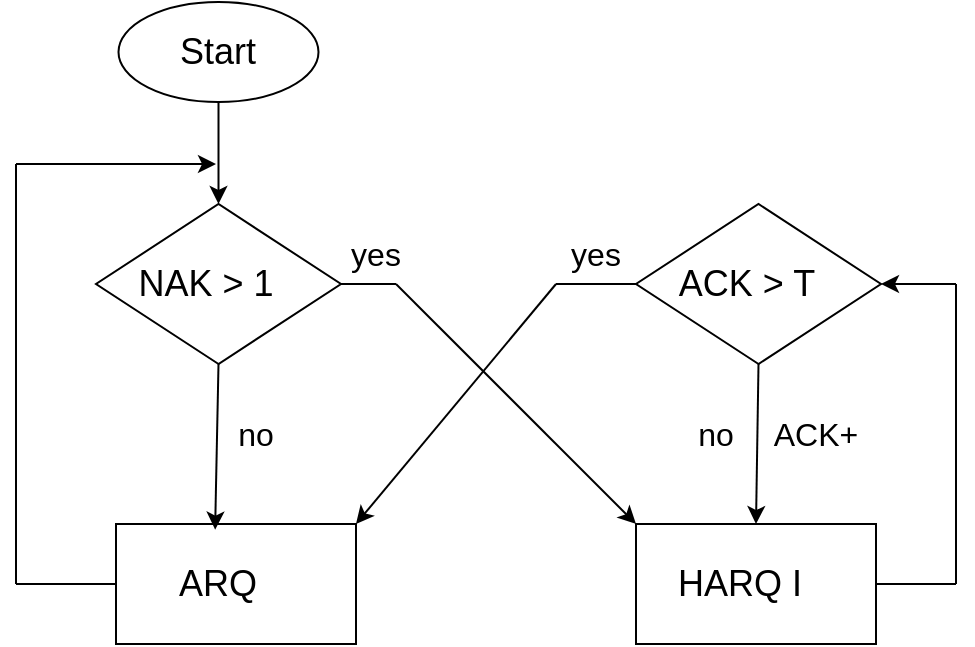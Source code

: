 <mxfile version="24.3.1" type="device">
  <diagram name="Page-1" id="3kXFqYmVT7MMXR0LpHMJ">
    <mxGraphModel dx="1050" dy="522" grid="1" gridSize="10" guides="1" tooltips="1" connect="1" arrows="1" fold="1" page="1" pageScale="1" pageWidth="827" pageHeight="1169" math="0" shadow="0">
      <root>
        <mxCell id="0" />
        <mxCell id="1" parent="0" />
        <mxCell id="W97IgWeE-2R9gTlGN-WU-3" style="edgeStyle=orthogonalEdgeStyle;rounded=0;orthogonalLoop=1;jettySize=auto;html=1;exitX=0.5;exitY=1;exitDx=0;exitDy=0;entryX=0.5;entryY=1;entryDx=0;entryDy=0;" edge="1" parent="1" source="AEikjFfa5bFPjAoqTP7F-1" target="AEikjFfa5bFPjAoqTP7F-2">
          <mxGeometry relative="1" as="geometry" />
        </mxCell>
        <mxCell id="AEikjFfa5bFPjAoqTP7F-1" value="" style="ellipse;whiteSpace=wrap;html=1;" parent="1" vertex="1">
          <mxGeometry x="511.25" y="1129" width="100" height="50" as="geometry" />
        </mxCell>
        <mxCell id="AEikjFfa5bFPjAoqTP7F-2" value="" style="rhombus;whiteSpace=wrap;html=1;direction=west;" parent="1" vertex="1">
          <mxGeometry x="500" y="1230" width="122.5" height="80" as="geometry" />
        </mxCell>
        <mxCell id="AEikjFfa5bFPjAoqTP7F-3" value="" style="rhombus;whiteSpace=wrap;html=1;direction=west;" parent="1" vertex="1">
          <mxGeometry x="770" y="1230" width="122.5" height="80" as="geometry" />
        </mxCell>
        <mxCell id="AEikjFfa5bFPjAoqTP7F-4" value="" style="rounded=0;whiteSpace=wrap;html=1;" parent="1" vertex="1">
          <mxGeometry x="510" y="1390" width="120" height="60" as="geometry" />
        </mxCell>
        <mxCell id="AEikjFfa5bFPjAoqTP7F-5" value="" style="rounded=0;whiteSpace=wrap;html=1;" parent="1" vertex="1">
          <mxGeometry x="770" y="1390" width="120" height="60" as="geometry" />
        </mxCell>
        <mxCell id="AEikjFfa5bFPjAoqTP7F-6" value="" style="endArrow=none;html=1;rounded=0;exitX=0;exitY=0.5;exitDx=0;exitDy=0;" parent="1" source="AEikjFfa5bFPjAoqTP7F-2" edge="1">
          <mxGeometry width="50" height="50" relative="1" as="geometry">
            <mxPoint x="720" y="1310" as="sourcePoint" />
            <mxPoint x="650" y="1270" as="targetPoint" />
          </mxGeometry>
        </mxCell>
        <mxCell id="AEikjFfa5bFPjAoqTP7F-7" value="" style="endArrow=classic;html=1;rounded=0;entryX=0;entryY=0;entryDx=0;entryDy=0;" parent="1" target="AEikjFfa5bFPjAoqTP7F-5" edge="1">
          <mxGeometry width="50" height="50" relative="1" as="geometry">
            <mxPoint x="650" y="1270" as="sourcePoint" />
            <mxPoint x="770" y="1260" as="targetPoint" />
          </mxGeometry>
        </mxCell>
        <mxCell id="AEikjFfa5bFPjAoqTP7F-8" value="" style="endArrow=none;html=1;rounded=0;entryX=1;entryY=0.5;entryDx=0;entryDy=0;" parent="1" target="AEikjFfa5bFPjAoqTP7F-3" edge="1">
          <mxGeometry width="50" height="50" relative="1" as="geometry">
            <mxPoint x="730" y="1270" as="sourcePoint" />
            <mxPoint x="770" y="1260" as="targetPoint" />
          </mxGeometry>
        </mxCell>
        <mxCell id="AEikjFfa5bFPjAoqTP7F-9" value="" style="endArrow=classic;html=1;rounded=0;entryX=1;entryY=0;entryDx=0;entryDy=0;" parent="1" target="AEikjFfa5bFPjAoqTP7F-4" edge="1">
          <mxGeometry width="50" height="50" relative="1" as="geometry">
            <mxPoint x="730" y="1270" as="sourcePoint" />
            <mxPoint x="770" y="1260" as="targetPoint" />
          </mxGeometry>
        </mxCell>
        <mxCell id="AEikjFfa5bFPjAoqTP7F-10" value="" style="endArrow=classic;html=1;rounded=0;exitX=0.5;exitY=0;exitDx=0;exitDy=0;entryX=0.5;entryY=0;entryDx=0;entryDy=0;" parent="1" source="AEikjFfa5bFPjAoqTP7F-3" target="AEikjFfa5bFPjAoqTP7F-5" edge="1">
          <mxGeometry width="50" height="50" relative="1" as="geometry">
            <mxPoint x="720" y="1310" as="sourcePoint" />
            <mxPoint x="770" y="1260" as="targetPoint" />
          </mxGeometry>
        </mxCell>
        <mxCell id="AEikjFfa5bFPjAoqTP7F-11" value="" style="endArrow=classic;html=1;rounded=0;exitX=0.5;exitY=0;exitDx=0;exitDy=0;entryX=0.413;entryY=0.047;entryDx=0;entryDy=0;entryPerimeter=0;" parent="1" source="AEikjFfa5bFPjAoqTP7F-2" target="AEikjFfa5bFPjAoqTP7F-4" edge="1">
          <mxGeometry width="50" height="50" relative="1" as="geometry">
            <mxPoint x="720" y="1310" as="sourcePoint" />
            <mxPoint x="560" y="1400" as="targetPoint" />
          </mxGeometry>
        </mxCell>
        <mxCell id="AEikjFfa5bFPjAoqTP7F-13" value="" style="endArrow=none;html=1;rounded=0;exitX=0;exitY=0.5;exitDx=0;exitDy=0;" parent="1" source="AEikjFfa5bFPjAoqTP7F-4" edge="1">
          <mxGeometry width="50" height="50" relative="1" as="geometry">
            <mxPoint x="720" y="1310" as="sourcePoint" />
            <mxPoint x="460" y="1420" as="targetPoint" />
          </mxGeometry>
        </mxCell>
        <mxCell id="AEikjFfa5bFPjAoqTP7F-14" value="" style="endArrow=none;html=1;rounded=0;" parent="1" edge="1">
          <mxGeometry width="50" height="50" relative="1" as="geometry">
            <mxPoint x="460" y="1420" as="sourcePoint" />
            <mxPoint x="460" y="1210" as="targetPoint" />
          </mxGeometry>
        </mxCell>
        <mxCell id="AEikjFfa5bFPjAoqTP7F-15" value="" style="endArrow=classic;html=1;rounded=0;" parent="1" edge="1">
          <mxGeometry width="50" height="50" relative="1" as="geometry">
            <mxPoint x="460" y="1210" as="sourcePoint" />
            <mxPoint x="560" y="1210" as="targetPoint" />
          </mxGeometry>
        </mxCell>
        <mxCell id="AEikjFfa5bFPjAoqTP7F-16" value="" style="endArrow=none;html=1;rounded=0;exitX=1;exitY=0.5;exitDx=0;exitDy=0;" parent="1" source="AEikjFfa5bFPjAoqTP7F-5" edge="1">
          <mxGeometry width="50" height="50" relative="1" as="geometry">
            <mxPoint x="720" y="1310" as="sourcePoint" />
            <mxPoint x="930" y="1420" as="targetPoint" />
          </mxGeometry>
        </mxCell>
        <mxCell id="AEikjFfa5bFPjAoqTP7F-17" value="" style="endArrow=none;html=1;rounded=0;" parent="1" edge="1">
          <mxGeometry width="50" height="50" relative="1" as="geometry">
            <mxPoint x="930" y="1420" as="sourcePoint" />
            <mxPoint x="930" y="1270" as="targetPoint" />
          </mxGeometry>
        </mxCell>
        <mxCell id="AEikjFfa5bFPjAoqTP7F-18" value="" style="endArrow=classic;html=1;rounded=0;entryX=0;entryY=0.5;entryDx=0;entryDy=0;" parent="1" target="AEikjFfa5bFPjAoqTP7F-3" edge="1">
          <mxGeometry width="50" height="50" relative="1" as="geometry">
            <mxPoint x="930" y="1270" as="sourcePoint" />
            <mxPoint x="770" y="1260" as="targetPoint" />
          </mxGeometry>
        </mxCell>
        <mxCell id="AEikjFfa5bFPjAoqTP7F-19" value="&lt;font style=&quot;font-size: 18px;&quot;&gt;ARQ&lt;/font&gt;" style="text;html=1;align=center;verticalAlign=middle;whiteSpace=wrap;rounded=0;" parent="1" vertex="1">
          <mxGeometry x="531.25" y="1405" width="60" height="30" as="geometry" />
        </mxCell>
        <mxCell id="AEikjFfa5bFPjAoqTP7F-20" value="&lt;font style=&quot;font-size: 18px;&quot;&gt;Start&lt;/font&gt;" style="text;html=1;align=center;verticalAlign=middle;whiteSpace=wrap;rounded=0;" parent="1" vertex="1">
          <mxGeometry x="531.25" y="1139" width="60" height="30" as="geometry" />
        </mxCell>
        <mxCell id="AEikjFfa5bFPjAoqTP7F-21" value="&lt;font style=&quot;font-size: 18px;&quot;&gt;NAK &amp;gt; 1&lt;/font&gt;" style="text;html=1;align=center;verticalAlign=middle;whiteSpace=wrap;rounded=0;" parent="1" vertex="1">
          <mxGeometry x="520" y="1255" width="70" height="30" as="geometry" />
        </mxCell>
        <mxCell id="AEikjFfa5bFPjAoqTP7F-22" value="&lt;font style=&quot;font-size: 18px;&quot;&gt;ACK &amp;gt; T&lt;/font&gt;" style="text;html=1;align=center;verticalAlign=middle;whiteSpace=wrap;rounded=0;" parent="1" vertex="1">
          <mxGeometry x="790" y="1255" width="71.25" height="30" as="geometry" />
        </mxCell>
        <mxCell id="AEikjFfa5bFPjAoqTP7F-23" value="&lt;font style=&quot;font-size: 16px;&quot;&gt;yes&lt;/font&gt;" style="text;html=1;align=center;verticalAlign=middle;whiteSpace=wrap;rounded=0;" parent="1" vertex="1">
          <mxGeometry x="610" y="1240" width="60" height="30" as="geometry" />
        </mxCell>
        <mxCell id="AEikjFfa5bFPjAoqTP7F-24" value="&lt;font style=&quot;font-size: 18px;&quot;&gt;HARQ I&lt;/font&gt;" style="text;html=1;align=center;verticalAlign=middle;whiteSpace=wrap;rounded=0;" parent="1" vertex="1">
          <mxGeometry x="790" y="1405" width="64" height="30" as="geometry" />
        </mxCell>
        <mxCell id="AEikjFfa5bFPjAoqTP7F-25" value="&lt;font style=&quot;font-size: 16px;&quot;&gt;yes&lt;/font&gt;" style="text;html=1;align=center;verticalAlign=middle;whiteSpace=wrap;rounded=0;" parent="1" vertex="1">
          <mxGeometry x="720" y="1240" width="60" height="30" as="geometry" />
        </mxCell>
        <mxCell id="AEikjFfa5bFPjAoqTP7F-26" value="&lt;font style=&quot;font-size: 16px;&quot;&gt;no&lt;/font&gt;" style="text;html=1;align=center;verticalAlign=middle;whiteSpace=wrap;rounded=0;" parent="1" vertex="1">
          <mxGeometry x="550" y="1330" width="60" height="30" as="geometry" />
        </mxCell>
        <mxCell id="AEikjFfa5bFPjAoqTP7F-27" value="&lt;font style=&quot;font-size: 16px;&quot;&gt;ACK+&lt;/font&gt;" style="text;html=1;align=center;verticalAlign=middle;whiteSpace=wrap;rounded=0;" parent="1" vertex="1">
          <mxGeometry x="830" y="1330" width="60" height="30" as="geometry" />
        </mxCell>
        <mxCell id="AEikjFfa5bFPjAoqTP7F-28" value="&lt;font style=&quot;font-size: 16px;&quot;&gt;no&lt;/font&gt;" style="text;html=1;align=center;verticalAlign=middle;whiteSpace=wrap;rounded=0;" parent="1" vertex="1">
          <mxGeometry x="780" y="1330" width="60" height="30" as="geometry" />
        </mxCell>
      </root>
    </mxGraphModel>
  </diagram>
</mxfile>
